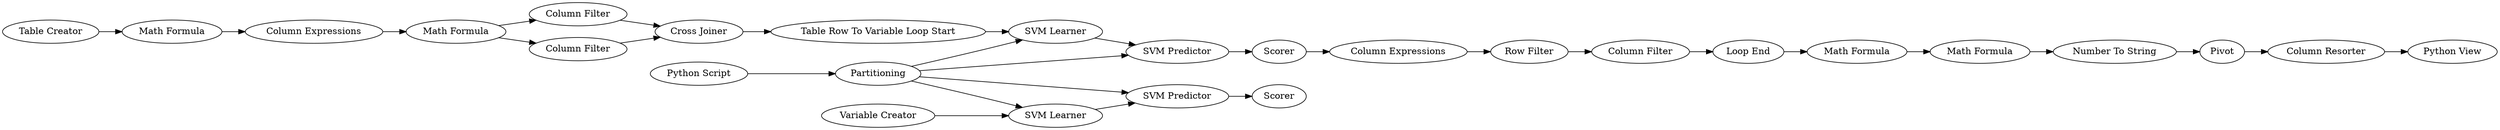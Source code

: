 digraph {
	1 [label="Python Script"]
	2 [label="Table Creator"]
	3 [label="Math Formula"]
	4 [label="Column Expressions"]
	5 [label="SVM Learner"]
	7 [label="Table Row To Variable Loop Start"]
	8 [label="Math Formula"]
	9 [label="Column Filter"]
	10 [label="Column Filter"]
	11 [label="Cross Joiner"]
	12 [label=Partitioning]
	13 [label="SVM Predictor"]
	14 [label=Scorer]
	15 [label="Column Expressions"]
	16 [label="Row Filter"]
	17 [label="Column Filter"]
	18 [label="Loop End"]
	19 [label=Pivot]
	20 [label="Python View"]
	21 [label="Math Formula"]
	22 [label="Math Formula"]
	23 [label="Number To String"]
	24 [label="Column Resorter"]
	25 [label="SVM Predictor"]
	26 [label="SVM Learner"]
	27 [label=Scorer]
	28 [label="Variable Creator"]
	1 -> 12
	2 -> 3
	3 -> 4
	4 -> 8
	5 -> 13
	7 -> 5
	8 -> 9
	8 -> 10
	9 -> 11
	10 -> 11
	11 -> 7
	12 -> 13
	12 -> 5
	12 -> 25
	12 -> 26
	13 -> 14
	14 -> 15
	15 -> 16
	16 -> 17
	17 -> 18
	18 -> 21
	19 -> 24
	21 -> 22
	22 -> 23
	23 -> 19
	24 -> 20
	25 -> 27
	26 -> 25
	28 -> 26
	rankdir=LR
}
